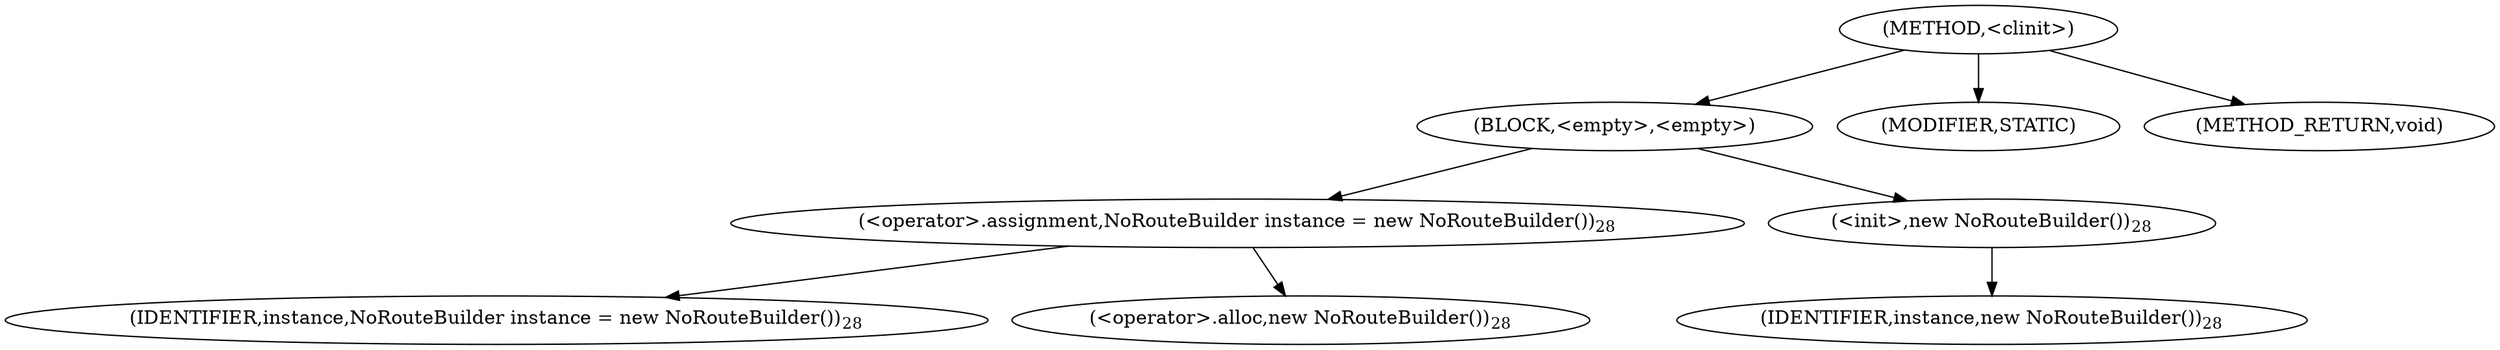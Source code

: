 digraph "&lt;clinit&gt;" {  
"32" [label = <(METHOD,&lt;clinit&gt;)> ]
"33" [label = <(BLOCK,&lt;empty&gt;,&lt;empty&gt;)> ]
"34" [label = <(&lt;operator&gt;.assignment,NoRouteBuilder instance = new NoRouteBuilder())<SUB>28</SUB>> ]
"35" [label = <(IDENTIFIER,instance,NoRouteBuilder instance = new NoRouteBuilder())<SUB>28</SUB>> ]
"36" [label = <(&lt;operator&gt;.alloc,new NoRouteBuilder())<SUB>28</SUB>> ]
"37" [label = <(&lt;init&gt;,new NoRouteBuilder())<SUB>28</SUB>> ]
"3" [label = <(IDENTIFIER,instance,new NoRouteBuilder())<SUB>28</SUB>> ]
"38" [label = <(MODIFIER,STATIC)> ]
"39" [label = <(METHOD_RETURN,void)> ]
  "32" -> "33" 
  "32" -> "38" 
  "32" -> "39" 
  "33" -> "34" 
  "33" -> "37" 
  "34" -> "35" 
  "34" -> "36" 
  "37" -> "3" 
}
